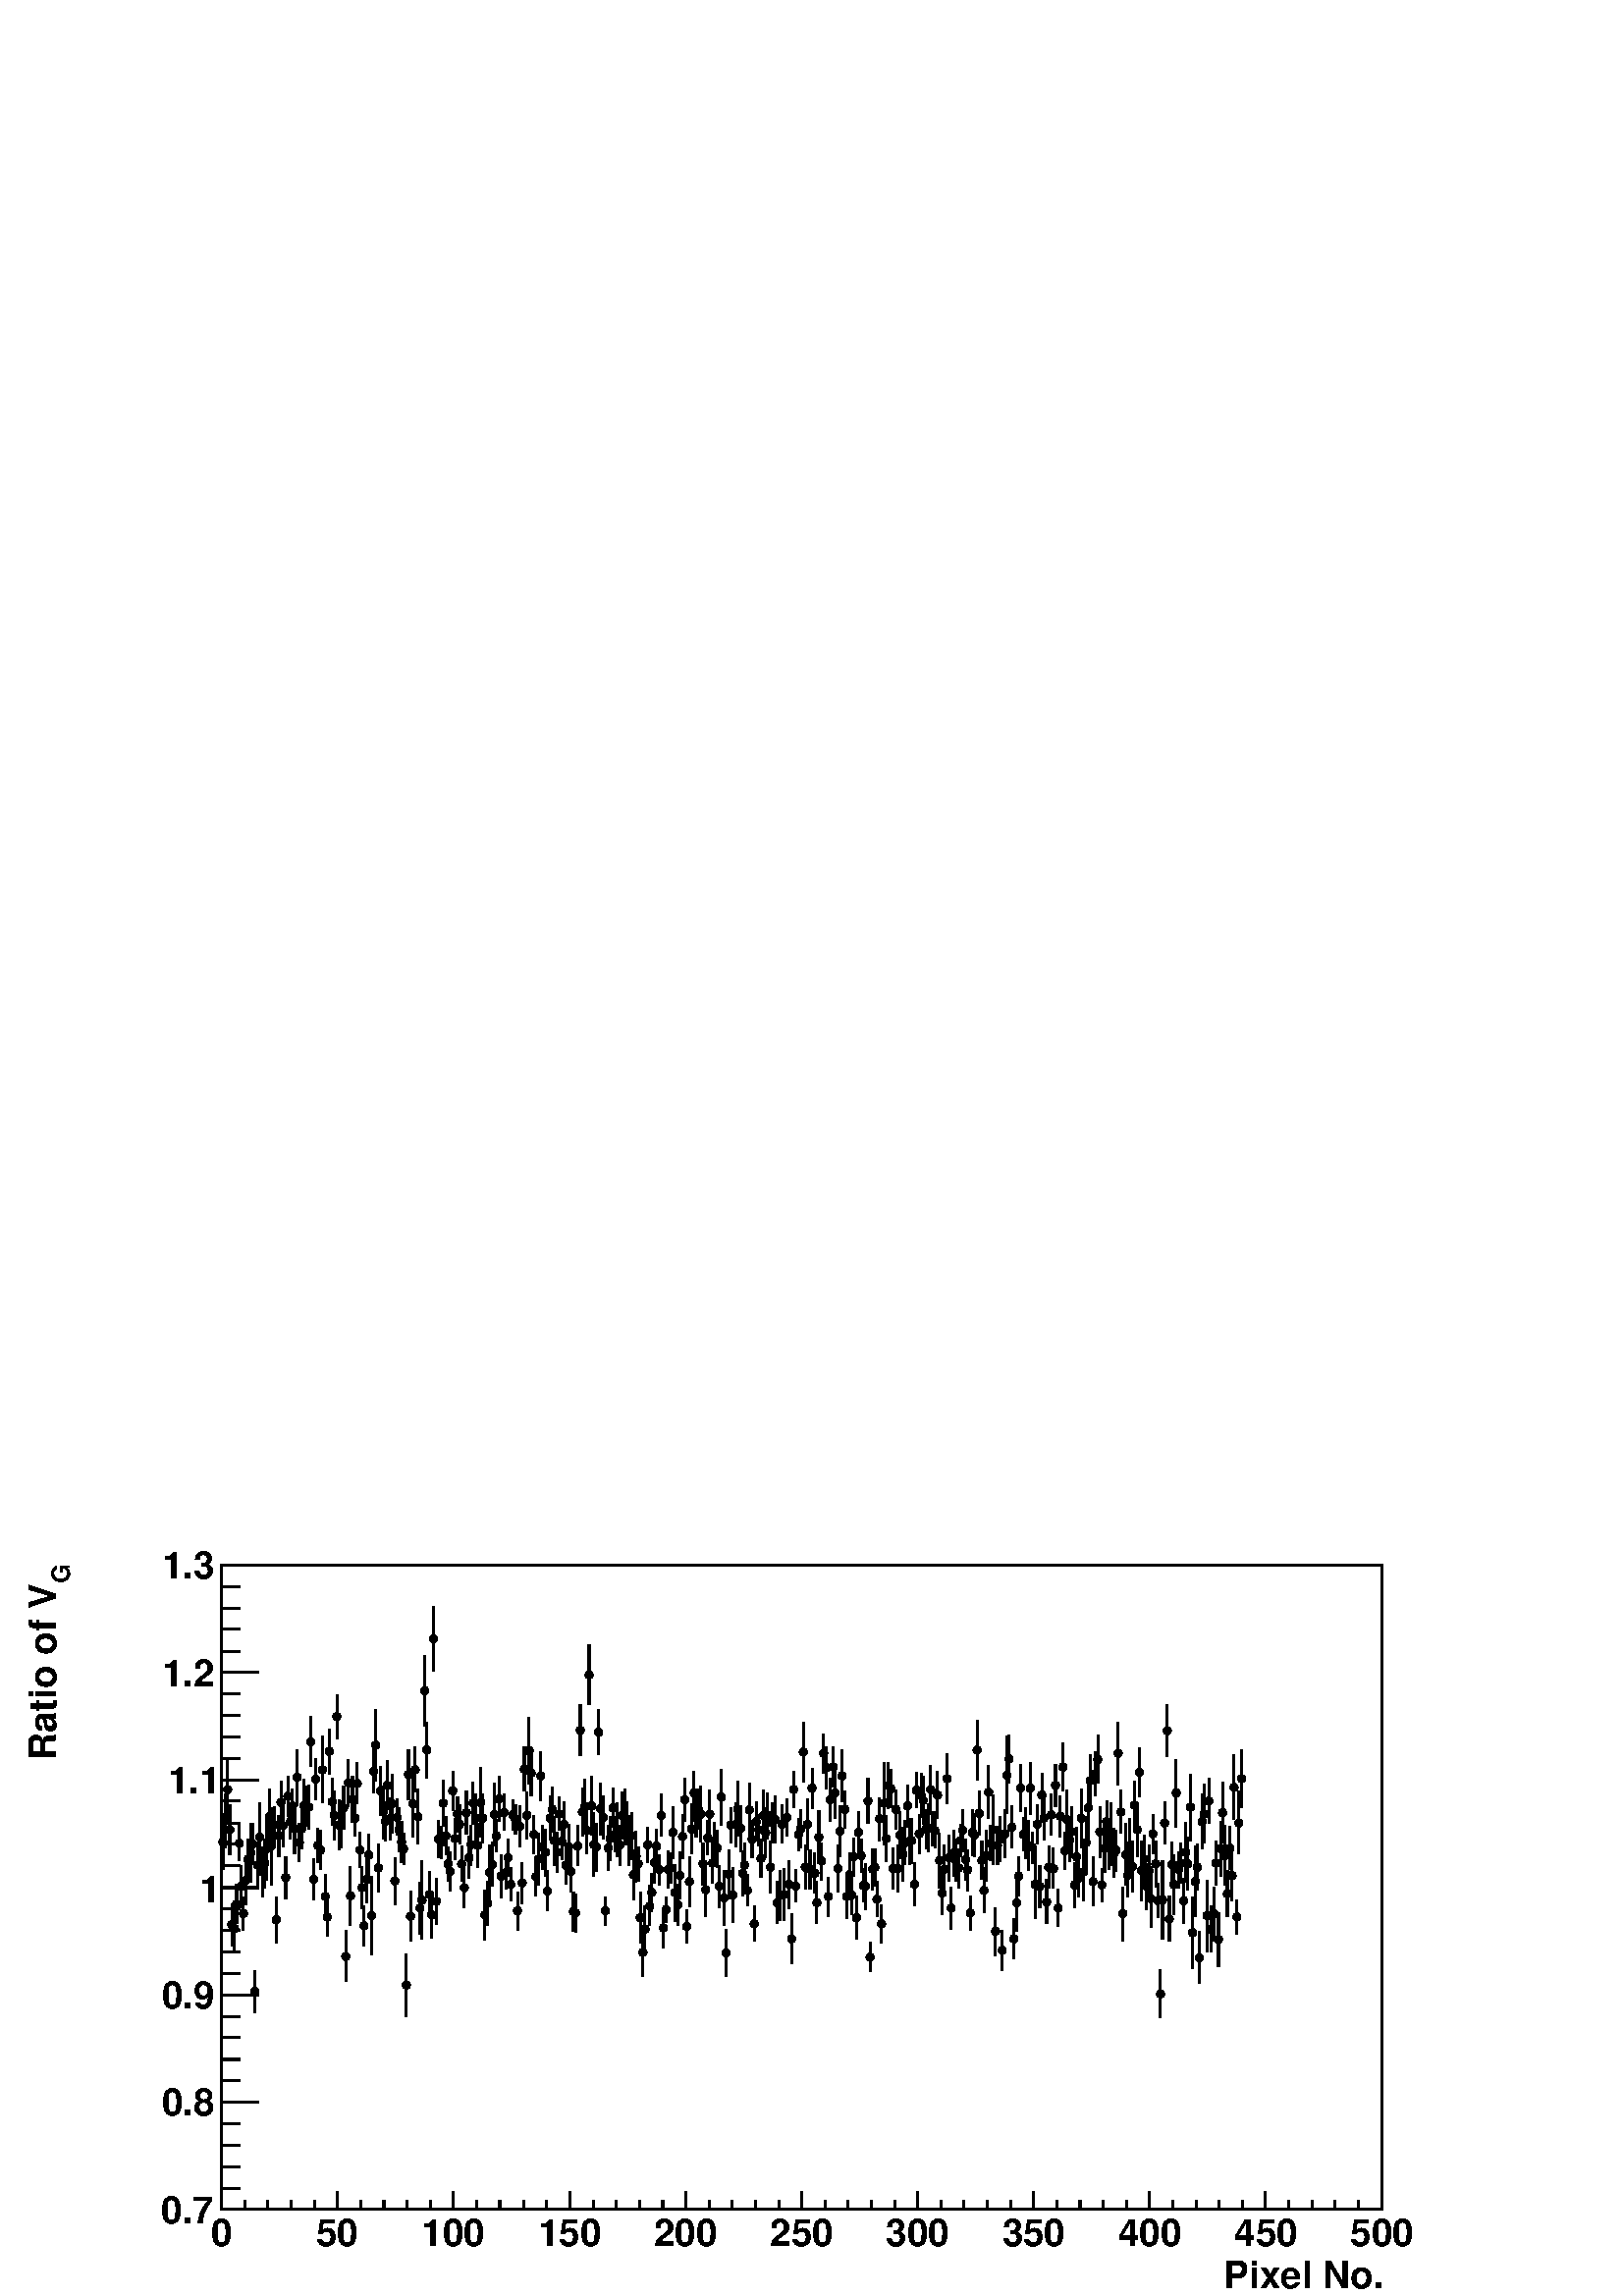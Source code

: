 %!PS-Adobe-2.0 EPSF-2.0
%%BoundingBox:  0 0 567 296
%%EndComments
%%BeginProlog
80 dict begin
/s {stroke} def /l {lineto} def /m {moveto} def /t {translate} def
/r {rotate} def /rl {roll}  def /R {repeat} def
/d {rlineto} def /rm {rmoveto} def /gr {grestore} def /f {eofill} def
/c {setrgbcolor} def /black {0 setgray} def /sd {setdash} def
/cl {closepath} def /sf {scalefont setfont} def /lw {setlinewidth} def
/box {m dup 0 exch d exch 0 d 0 exch neg d cl} def
/NC{systemdict begin initclip end}def/C{NC box clip newpath}def
/bl {box s} def /bf {gsave box gsave f grestore 1 lw [] 0 sd s grestore} def /Y { 0 exch d} def /X { 0 d} def 
/K {{pop pop 0 moveto} exch kshow} bind def
/ita {/ang 15 def gsave [1 0 ang dup sin exch cos div 1 0 0] concat} def 
/mp {newpath /y exch def /x exch def} def
/side {[w .77 mul w .23 mul] .385 w mul sd w 0 l currentpoint t -144 r} def
/mr {mp x y w2 0 360 arc} def /m24 {mr s} def /m20 {mr f} def
/mb {mp x y w2 add m w2 neg 0 d 0 w neg d w 0 d 0 w d cl} def
/mt {mp x y w2 add m w2 neg w neg d w 0 d cl} def
/m21 {mb f} def /m25 {mb s} def /m22 {mt f} def /m26{mt s} def
/m23 {mp x y w2 sub m w2 w d w neg 0 d cl f} def
/m27 {mp x y w2 add m w3 neg w2 neg d w3 w2 neg d w3 w2 d cl s} def
/m28 {mp x w2 sub y w2 sub w3 add m w3 0 d  0 w3 neg d w3 0 d 0 w3 d w3 0 d  0 w3 d w3 neg 0 d 0 w3 d w3 neg 0 d 0 w3 neg d w3 neg 0 d cl s } def
/m29 {mp gsave x w2 sub y w2 add w3 sub m currentpoint t 4 {side} repeat cl fill gr} def
/m30 {mp gsave x w2 sub y w2 add w3 sub m currentpoint t 4 {side} repeat cl s gr} def
/m31 {mp x y w2 sub m 0 w d x w2 sub y m w 0 d x w2 sub y w2 add m w w neg d x w2 sub y w2 sub m w w d s} def
/m32 {mp x y w2 sub m w2 w d w neg 0 d cl s} def
/m33 {mp x y w2 add m w3 neg w2 neg d w3 w2 neg d w3 w2 d cl f} def
/m34 {mp x w2 sub y w2 sub w3 add m w3 0 d  0 w3 neg d w3 0 d 0 w3 d w3 0 d  0 w3 d w3 neg 0 d 0 w3 d w3 neg 0 d 0 w3 neg d w3 neg 0 d cl f } def
/m2 {mp x y w2 sub m 0 w d x w2 sub y m w 0 d s} def
/m5 {mp x w2 sub y w2 sub m w w d x w2 sub y w2 add m w w neg d s} def
/reEncode {exch findfont dup length dict begin {1 index /FID eq  {pop pop} {def} ifelse } forall /Encoding exch def currentdict end dup /FontName get exch definefont pop } def [/Times-Bold /Times-Italic /Times-BoldItalic /Helvetica /Helvetica-Oblique
 /Helvetica-Bold /Helvetica-BoldOblique /Courier /Courier-Oblique /Courier-Bold /Courier-BoldOblique /Times-Roman /AvantGarde-Book /AvantGarde-BookOblique /AvantGarde-Demi /AvantGarde-DemiOblique /Bookman-Demi /Bookman-DemiItalic /Bookman-Light
 /Bookman-LightItalic /Helvetica-Narrow /Helvetica-Narrow-Bold /Helvetica-Narrow-BoldOblique /Helvetica-Narrow-Oblique /NewCenturySchlbk-Roman /NewCenturySchlbk-Bold /NewCenturySchlbk-BoldItalic /NewCenturySchlbk-Italic /Palatino-Bold
 /Palatino-BoldItalic /Palatino-Italic /Palatino-Roman ] {ISOLatin1Encoding reEncode } forall
%%EndProlog
%%BeginSetup
%%EndSetup
newpath  gsave  .25 .25 scale  gsave  0 0 t black[  ] 0 sd 3 lw 1 1 1 c 2268 1182 0 0 bf black 1 1 1 c 1702 945 325 127 bf black 1702 945 325 127 bl 1 1 1 c 1702 945 325 127 bf black 1702 945 325 127 bl 1 1 1 c black 327 625 m 36 Y s 327 672 m 36 Y s
 /w 12 def /w2 {w 2 div} def /w3 {w 3 div} def 327 666 m20 330 658 m 33 Y s 330 703 m 34 Y s 330 697 m20 334 698 m 39 Y s 334 749 m 39 Y s 334 743 m20 337 647 m 31 Y s 337 690 m 31 Y s 337 684 m20 340 514 m 25 Y s 340 551 m 24 Y s 340 545 m20 344 503
 m 30 Y s 344 545 m 30 Y s 344 539 m20 347 547 m 22 Y s 347 581 m 23 Y s 347 575 m20 351 639 m 19 Y s 351 670 m 20 Y s 351 664 m20 354 570 m 25 Y s 354 607 m 25 Y s 354 601 m20 357 537 m 19 Y s 357 567 m 19 Y s 357 561 m20 361 574 m 30 Y s 361 616 m
 30 Y s 361 610 m20 364 609 m 25 Y s 364 646 m 25 Y s 364 640 m20 368 607 m 37 Y s 368 656 m 37 Y s 368 650 m20 371 633 m 24 Y s 371 669 m 24 Y s 371 663 m20 374 416 m 25 Y s 374 453 m 25 Y s 374 447 m20 378 599 m 27 Y s 378 638 m 28 Y s 378 632 m20
 381 621 m 46 Y s 381 679 m 45 Y s 381 673 m20 385 585 m 31 Y s 385 628 m 31 Y s 385 622 m20 388 598 m 31 Y s 388 641 m 30 Y s 388 635 m20 391 610 m 40 Y s 391 662 m 41 Y s 391 656 m20 395 663 m 35 Y s 395 709 m 35 Y s 395 703 m20 398 603 m 51 Y s
 398 666 m 51 Y s 398 660 m20 402 663 m 22 Y s 402 697 m 21 Y s 402 691 m20 405 518 m 28 Y s 405 558 m 28 Y s 405 552 m20 409 645 m 24 Y s 409 681 m 24 Y s 409 675 m20 412 692 m 26 Y s 412 730 m 26 Y s 412 724 m20 415 659 m 25 Y s 415 696 m 25 Y s
 415 690 m20 419 583 m 25 Y s 419 620 m 25 Y s 419 614 m20 422 704 m 24 Y s 422 739 m 24 Y s 422 733 m20 426 671 m 19 Y s 426 702 m 19 Y s 426 696 m20 429 693 m 20 Y s 429 725 m 19 Y s 429 719 m20 432 649 m 30 Y s 432 691 m 31 Y s 432 685 m20 436 719
 m 36 Y s 436 767 m 35 Y s 436 761 m20 439 637 m 22 Y s 439 671 m 22 Y s 439 665 m20 443 656 m 24 Y s 443 692 m 24 Y s 443 686 m20 446 681 m 33 Y s 446 725 m 33 Y s 446 719 m20 449 689 m 24 Y s 449 725 m 23 Y s 449 719 m20 453 684 m 27 Y s 453 723 m
 27 Y s 453 717 m20 456 777 m 30 Y s 456 819 m 31 Y s 456 813 m20 460 581 m 25 Y s 460 617 m 25 Y s 460 611 m20 463 728 m 24 Y s 463 764 m 24 Y s 463 758 m20 466 636 m 19 Y s 466 667 m 19 Y s 466 661 m20 470 625 m 23 Y s 470 660 m 23 Y s 470 654 m20
 473 723 m 43 Y s 473 778 m 43 Y s 473 772 m20 477 554 m 26 Y s 477 592 m 26 Y s 477 586 m20 480 528 m 22 Y s 480 562 m 23 Y s 480 556 m20 483 766 m 27 Y s 483 805 m 27 Y s 483 799 m20 487 690 m 29 Y s 487 731 m 29 Y s 487 725 m20 490 669 m 30 Y s
 490 711 m 30 Y s 490 705 m20 494 817 m 27 Y s 494 855 m 27 Y s 494 850 m20 497 654 m 31 Y s 497 697 m 31 Y s 497 691 m20 500 657 m 29 Y s 500 698 m 29 Y s 500 692 m20 504 684 m 26 Y s 504 722 m 26 Y s 504 716 m20 507 461 m 31 Y s 507 504 m 32 Y s
 507 498 m20 511 718 m 29 Y s 511 759 m 28 Y s 511 753 m20 514 543 m 38 Y s 514 593 m 37 Y s 514 587 m20 517 695 m 28 Y s 517 735 m 28 Y s 517 729 m20 521 675 m 20 Y s 521 707 m 19 Y s 521 701 m20 524 722 m 24 Y s 524 758 m 24 Y s 524 752 m20 528 628
 m 20 Y s 528 660 m 20 Y s 528 654 m20 531 568 m 25 Y s 531 605 m 25 Y s 531 599 m20 534 513 m 24 Y s 534 549 m 24 Y s 534 543 m20 538 576 m 29 Y s 538 617 m 29 Y s 538 611 m20 541 616 m 25 Y s 541 653 m 25 Y s 541 647 m20 545 501 m 51 Y s 545 564 m
 51 Y s 545 558 m20 548 738 m 26 Y s 548 776 m 26 Y s 548 770 m20 551 755 m 47 Y s 551 814 m 47 Y s 551 808 m20 555 593 m 29 Y s 555 634 m 29 Y s 555 628 m20 558 705 m 30 Y s 558 747 m 30 Y s 558 741 m20 562 671 m 33 Y s 562 716 m 32 Y s 562 710 m20
 565 668 m 22 Y s 565 702 m 23 Y s 565 696 m20 568 714 m 29 Y s 568 755 m 30 Y s 568 749 m20 572 669 m 25 Y s 572 706 m 25 Y s 572 700 m20 575 679 m 37 Y s 575 728 m 37 Y s 575 722 m20 579 574 m 29 Y s 579 614 m 29 Y s 579 609 m20 582 676 m 20 Y s
 582 708 m 21 Y s 582 702 m20 585 651 m 27 Y s 585 690 m 26 Y s 585 684 m20 589 636 m 24 Y s 589 672 m 24 Y s 589 666 m20 592 633 m 17 Y s 592 662 m 17 Y s 592 656 m20 596 409 m 41 Y s 596 461 m 41 Y s 596 456 m20 599 728 m 31 Y s 599 771 m 31 Y s
 599 765 m20 602 520 m 31 Y s 602 563 m 31 Y s 602 557 m20 606 673 m 43 Y s 606 728 m 43 Y s 606 722 m20 609 739 m 27 Y s 609 778 m 27 Y s 609 772 m20 613 663 m 34 Y s 613 709 m 35 Y s 613 703 m20 616 531 m 32 Y s 616 575 m 32 Y s 616 569 m20 619 524
 m 51 Y s 619 587 m 51 Y s 619 581 m20 623 836 m 46 Y s 623 894 m 46 Y s 623 888 m20 626 760 m 35 Y s 626 807 m 35 Y s 626 801 m20 630 555 m 28 Y s 630 595 m 28 Y s 630 589 m20 633 525 m 28 Y s 633 565 m 27 Y s 633 559 m20 636 916 m 42 Y s 636 970 m
 41 Y s 636 964 m20 640 545 m 28 Y s 640 585 m 28 Y s 640 579 m20 643 643 m 21 Y s 643 676 m 21 Y s 643 670 m20 647 641 m 18 Y s 647 671 m 18 Y s 647 665 m20 650 689 m 28 Y s 650 729 m 28 Y s 650 723 m20 654 647 m 22 Y s 654 681 m 23 Y s 654 675 m20
 657 609 m 19 Y s 657 640 m 19 Y s 657 634 m20 660 594 m 23 Y s 660 628 m 23 Y s 660 623 m20 664 712 m 23 Y s 664 747 m 23 Y s 664 741 m20 667 640 m 25 Y s 667 677 m 24 Y s 667 671 m20 671 681 m 20 Y s 671 713 m 19 Y s 671 707 m20 674 663 m 23 Y s
 674 698 m 23 Y s 674 692 m20 677 608 m 20 Y s 677 640 m 20 Y s 677 634 m20 681 569 m 24 Y s 681 605 m 25 Y s 681 599 m20 684 677 m 27 Y s 684 715 m 26 Y s 684 709 m20 688 612 m 25 Y s 688 649 m 25 Y s 688 643 m20 691 632 m 24 Y s 691 667 m 24 Y s
 691 662 m20 694 692 m 25 Y s 694 729 m 25 Y s 694 723 m20 698 665 m 30 Y s 698 707 m 30 Y s 698 701 m20 701 629 m 26 Y s 701 667 m 26 Y s 701 661 m20 705 673 m 45 Y s 705 730 m 45 Y s 705 724 m20 708 665 m 30 Y s 708 707 m 30 Y s 708 701 m20 711 522
 m 31 Y s 711 565 m 31 Y s 711 559 m20 715 543 m 27 Y s 715 581 m 27 Y s 715 576 m20 718 581 m 34 Y s 718 627 m 34 Y s 718 621 m20 722 601 m 26 Y s 722 639 m 27 Y s 722 633 m20 725 660 m 40 Y s 725 712 m 40 Y s 725 706 m20 728 652 m 18 Y s 728 681 m
 18 Y s 728 675 m20 732 696 m 27 Y s 732 735 m 27 Y s 732 729 m20 735 584 m 26 Y s 735 622 m 26 Y s 735 616 m20 739 683 m 21 Y s 739 715 m 21 Y s 739 709 m20 742 597 m 18 Y s 742 627 m 19 Y s 742 621 m20 745 616 m 21 Y s 745 649 m 21 Y s 745 643 m20
 749 579 m 19 Y s 749 610 m 18 Y s 749 604 m20 752 683 m 17 Y s 752 712 m 16 Y s 752 706 m20 756 677 m 17 Y s 756 705 m 16 Y s 756 699 m20 759 537 m 22 Y s 759 571 m 21 Y s 759 565 m20 762 659 m 24 Y s 762 695 m 24 Y s 762 689 m20 766 575 m 25 Y s
 766 612 m 24 Y s 766 606 m20 769 741 m 26 Y s 769 779 m 26 Y s 769 773 m20 773 670 m 29 Y s 773 711 m 28 Y s 773 705 m20 776 751 m 43 Y s 776 806 m 43 Y s 776 800 m20 779 733 m 28 Y s 779 773 m 29 Y s 779 767 m20 783 649 m 22 Y s 783 683 m 22 Y s
 783 677 m20 786 587 m 22 Y s 786 621 m 22 Y s 786 615 m20 790 602 m 33 Y s 790 646 m 33 Y s 790 641 m20 793 727 m 30 Y s 793 769 m 29 Y s 793 763 m20 796 626 m 27 Y s 796 665 m 26 Y s 796 659 m20 800 616 m 29 Y s 800 656 m 29 Y s 800 651 m20 803 565
 m 23 Y s 803 600 m 24 Y s 803 594 m20 807 669 m 26 Y s 807 707 m 26 Y s 807 701 m20 810 681 m 27 Y s 810 720 m 26 Y s 810 714 m20 813 632 m 30 Y s 813 674 m 30 Y s 813 668 m20 817 621 m 24 Y s 817 657 m 24 Y s 817 651 m20 820 683 m 19 Y s 820 713 m
 19 Y s 820 707 m20 824 640 m 21 Y s 824 673 m 20 Y s 824 667 m20 827 660 m 26 Y s 827 698 m 27 Y s 827 692 m20 830 604 m 22 Y s 830 638 m 22 Y s 830 632 m20 834 627 m 26 Y s 834 665 m 27 Y s 834 659 m20 837 592 m 25 Y s 837 629 m 25 Y s 837 623 m20
 841 535 m 23 Y s 841 569 m 23 Y s 841 564 m20 844 534 m 22 Y s 844 568 m 21 Y s 844 562 m20 847 631 m 23 Y s 847 666 m 24 Y s 847 660 m20 851 793 m 32 Y s 851 836 m 32 Y s 851 830 m20 854 675 m 29 Y s 854 716 m 29 Y s 854 710 m20 858 679 m 33 Y s
 858 724 m 34 Y s 858 718 m20 861 649 m 28 Y s 861 689 m 28 Y s 861 683 m20 864 867 m 38 Y s 864 917 m 38 Y s 864 911 m20 868 676 m 37 Y s 868 725 m 38 Y s 868 719 m20 871 615 m 41 Y s 871 668 m 41 Y s 871 662 m20 875 623 m 30 Y s 875 665 m 29 Y s
 875 659 m20 878 794 m 27 Y s 878 833 m 27 Y s 878 827 m20 881 676 m 33 Y s 881 721 m 32 Y s 881 715 m20 885 671 m 25 Y s 885 708 m 25 Y s 885 702 m20 888 543 m 16 Y s 888 571 m 15 Y s 888 565 m20 892 624 m 27 Y s 892 662 m 28 Y s 892 657 m20 895 639
 m 26 Y s 895 677 m 26 Y s 895 671 m20 899 688 m 22 Y s 899 722 m 23 Y s 899 716 m20 902 651 m 20 Y s 902 683 m 20 Y s 902 677 m20 905 645 m 33 Y s 905 690 m 33 Y s 905 684 m20 909 632 m 24 Y s 909 668 m 23 Y s 909 662 m20 912 671 m 28 Y s 912 711 m
 29 Y s 912 705 m20 916 662 m 35 Y s 916 709 m 35 Y s 916 703 m20 919 676 m 19 Y s 919 706 m 19 Y s 919 700 m20 922 632 m 30 Y s 922 674 m 30 Y s 922 668 m20 926 640 m 29 Y s 926 680 m 29 Y s 926 675 m20 929 581 m 31 Y s 929 624 m 31 Y s 929 618 m20
 933 607 m 32 Y s 933 651 m 31 Y s 933 645 m20 936 609 m 19 Y s 936 640 m 19 Y s 936 634 m20 939 518 m 31 Y s 939 561 m 31 Y s 939 555 m20 943 468 m 30 Y s 943 510 m 30 Y s 943 504 m20 946 503 m 29 Y s 946 544 m 29 Y s 946 538 m20 950 636 m 20 Y s
 950 667 m 20 Y s 950 662 m20 953 543 m 23 Y s 953 578 m 24 Y s 953 572 m20 956 564 m 22 Y s 956 598 m 22 Y s 956 592 m20 960 606 m 24 Y s 960 642 m 23 Y s 960 636 m20 963 634 m 20 Y s 963 666 m 19 Y s 963 660 m20 967 603 m 17 Y s 967 632 m 16 Y s
 967 626 m20 970 674 m 25 Y s 970 711 m 26 Y s 970 705 m20 973 510 m 24 Y s 973 546 m 24 Y s 973 540 m20 977 548 m 13 Y s 977 573 m 12 Y s 977 567 m20 980 599 m 21 Y s 980 632 m 21 Y s 980 626 m20 984 606 m 16 Y s 984 634 m 16 Y s 984 628 m20 987 642
 m 32 Y s 987 686 m 32 Y s 987 680 m20 990 550 m 36 Y s 990 597 m 36 Y s 990 592 m20 994 543 m 25 Y s 994 580 m 24 Y s 994 574 m20 997 583 m 28 Y s 997 623 m 29 Y s 997 617 m20 1001 642 m 26 Y s 1001 680 m 26 Y s 1001 674 m20 1004 696 m 26 Y s 1004
 733 m 26 Y s 1004 728 m20 1007 518 m 18 Y s 1007 548 m 18 Y s 1007 542 m20 1011 571 m 31 Y s 1011 614 m 31 Y s 1011 608 m20 1014 649 m 30 Y s 1014 691 m 31 Y s 1014 685 m20 1018 706 m 26 Y s 1018 744 m 26 Y s 1018 738 m20 1021 673 m 23 Y s 1021 708
 m 23 Y s 1021 702 m20 1024 684 m 24 Y s 1024 720 m 24 Y s 1024 714 m20 1028 666 m 35 Y s 1028 713 m 35 Y s 1028 707 m20 1031 603 m 25 Y s 1031 640 m 25 Y s 1031 634 m20 1035 557 m 33 Y s 1035 602 m 33 Y s 1035 596 m20 1038 647 m 19 Y s 1038 678 m 19
 Y s 1038 672 m20 1041 672 m 29 Y s 1041 713 m 29 Y s 1041 707 m20 1045 606 m 23 Y s 1045 641 m 23 Y s 1045 635 m20 1048 641 m 21 Y s 1048 674 m 21 Y s 1048 668 m20 1052 629 m 22 Y s 1052 663 m 21 Y s 1052 657 m20 1055 570 m 25 Y s 1055 607 m 25 Y s
 1055 601 m20 1058 690 m 36 Y s 1058 738 m 35 Y s 1058 732 m20 1062 544 m 34 Y s 1062 590 m 34 Y s 1062 584 m20 1065 468 m 29 Y s 1065 509 m 29 Y s 1065 503 m20 1069 583 m 30 Y s 1069 625 m 30 Y s 1069 619 m20 1072 665 m 20 Y s 1072 696 m 20 Y s 1072
 691 m20 1075 548 m 34 Y s 1075 594 m 35 Y s 1075 588 m20 1079 659 m 27 Y s 1079 697 m 27 Y s 1079 692 m20 1082 674 m 34 Y s 1082 720 m 35 Y s 1082 714 m20 1086 652 m 28 Y s 1086 692 m 28 Y s 1086 686 m20 1089 587 m 27 Y s 1089 626 m 27 Y s 1089 620
 m20 1092 600 m 27 Y s 1092 638 m 27 Y s 1092 632 m20 1096 573 m 16 Y s 1096 601 m 17 Y s 1096 595 m20 1099 675 m 32 Y s 1099 719 m 33 Y s 1099 713 m20 1103 643 m 21 Y s 1103 676 m 21 Y s 1103 670 m20 1106 521 m 19 Y s 1106 552 m 20 Y s 1106 546 m20
 1109 667 m 23 Y s 1109 702 m 23 Y s 1109 696 m20 1113 660 m 18 Y s 1113 689 m 18 Y s 1113 684 m20 1116 614 m 22 Y s 1116 648 m 22 Y s 1116 642 m20 1120 667 m 32 Y s 1120 711 m 31 Y s 1120 705 m20 1123 643 m 31 Y s 1123 686 m 31 Y s 1123 680 m20 1126
 671 m 28 Y s 1126 710 m 28 Y s 1126 705 m20 1130 591 m 32 Y s 1130 635 m 33 Y s 1130 629 m20 1133 665 m 23 Y s 1133 700 m 23 Y s 1133 694 m20 1137 664 m 29 Y s 1137 705 m 29 Y s 1137 699 m20 1140 546 m 25 Y s 1140 583 m 26 Y s 1140 577 m20 1144 551
 m 31 Y s 1144 594 m 30 Y s 1144 588 m20 1147 664 m 22 Y s 1147 698 m 23 Y s 1147 692 m20 1150 551 m 32 Y s 1150 595 m 32 Y s 1150 589 m20 1154 675 m 21 Y s 1154 708 m 21 Y s 1154 702 m20 1157 568 m 30 Y s 1157 610 m 29 Y s 1157 604 m20 1161 487 m 31
 Y s 1161 530 m 31 Y s 1161 524 m20 1164 716 m 21 Y s 1164 749 m 21 Y s 1164 743 m20 1167 578 m 17 Y s 1167 607 m 18 Y s 1167 601 m20 1171 653 m 18 Y s 1171 683 m 18 Y s 1171 677 m20 1174 657 m 22 Y s 1174 691 m 22 Y s 1174 685 m20 1178 754 m 38 Y s
 1178 804 m 38 Y s 1178 798 m20 1181 597 m 26 Y s 1181 635 m 27 Y s 1181 629 m20 1184 655 m 31 Y s 1184 698 m 31 Y s 1184 692 m20 1188 597 m 23 Y s 1188 632 m 22 Y s 1188 626 m20 1191 715 m 24 Y s 1191 751 m 23 Y s 1191 745 m20 1195 591 m 23 Y s 1195
 626 m 24 Y s 1195 620 m20 1198 547 m 24 Y s 1198 583 m 25 Y s 1198 577 m20 1201 635 m 32 Y s 1201 679 m 33 Y s 1201 673 m20 1205 610 m 22 Y s 1205 643 m 22 Y s 1205 638 m20 1208 767 m 23 Y s 1208 801 m 23 Y s 1208 796 m20 1212 744 m 25 Y s 1212 781
 m 25 Y s 1212 775 m20 1215 557 m 23 Y s 1215 591 m 23 Y s 1215 586 m20 1218 696 m 26 Y s 1218 734 m 26 Y s 1218 728 m20 1222 747 m 23 Y s 1222 782 m 23 Y s 1222 776 m20 1225 700 m 32 Y s 1225 744 m 33 Y s 1225 738 m20 1229 593 m 28 Y s 1229 633 m 29
 Y s 1229 627 m20 1232 645 m 31 Y s 1232 688 m 31 Y s 1232 682 m20 1235 725 m 32 Y s 1235 769 m 32 Y s 1235 763 m20 1239 686 m 22 Y s 1239 719 m 22 Y s 1239 714 m20 1242 553 m 27 Y s 1242 592 m 27 Y s 1242 586 m20 1246 586 m 26 Y s 1246 624 m 26 Y s
 1246 618 m20 1249 560 m 22 Y s 1249 594 m 22 Y s 1249 588 m20 1252 615 m 23 Y s 1252 650 m 22 Y s 1252 644 m20 1256 523 m 26 Y s 1256 561 m 26 Y s 1256 555 m20 1259 650 m 24 Y s 1259 686 m 25 Y s 1259 680 m20 1263 622 m 18 Y s 1263 652 m 19 Y s 1263
 646 m20 1266 578 m 18 Y s 1266 608 m 19 Y s 1266 602 m20 1269 567 m 28 Y s 1269 607 m 27 Y s 1269 601 m20 1273 694 m 27 Y s 1273 732 m 27 Y s 1273 726 m20 1276 476 m 16 Y s 1276 503 m 16 Y s 1276 497 m20 1280 596 m 24 Y s 1280 632 m 24 Y s 1280 626
 m20 1283 601 m 22 Y s 1283 634 m 22 Y s 1283 629 m20 1286 556 m 20 Y s 1286 588 m 20 Y s 1286 582 m20 1290 668 m 26 Y s 1290 706 m 25 Y s 1290 700 m20 1293 518 m 22 Y s 1293 552 m 22 Y s 1293 546 m20 1297 662 m 55 Y s 1297 729 m 54 Y s 1297 723 m20
 1300 637 m 28 Y s 1300 677 m 28 Y s 1300 671 m20 1303 715 m 28 Y s 1303 755 m 28 Y s 1303 749 m20 1307 716 m 22 Y s 1307 750 m 22 Y s 1307 744 m20 1310 597 m 24 Y s 1310 633 m 25 Y s 1310 627 m20 1314 685 m 23 Y s 1314 720 m 23 Y s 1314 714 m20 1317
 592 m 29 Y s 1317 632 m 30 Y s 1317 627 m20 1320 642 m 28 Y s 1320 682 m 28 Y s 1320 676 m20 1324 608 m 34 Y s 1324 654 m 34 Y s 1324 648 m20 1327 633 m 26 Y s 1327 671 m 26 Y s 1327 665 m20 1331 688 m 25 Y s 1331 725 m 25 Y s 1331 719 m20 1334 633
 m 28 Y s 1334 673 m 27 Y s 1334 667 m20 1337 635 m 27 Y s 1337 674 m 27 Y s 1337 668 m20 1341 572 m 26 Y s 1341 610 m 26 Y s 1341 604 m20 1344 716 m 20 Y s 1344 748 m 20 Y s 1344 742 m20 1348 649 m 23 Y s 1348 684 m 22 Y s 1348 678 m20 1351 702 m 26
 Y s 1351 740 m 27 Y s 1351 734 m20 1354 692 m 29 Y s 1354 733 m 29 Y s 1354 727 m20 1358 656 m 23 Y s 1358 691 m 23 Y s 1358 685 m20 1361 652 m 29 Y s 1361 693 m 29 Y s 1361 687 m20 1365 707 m 30 Y s 1365 748 m 30 Y s 1365 743 m20 1368 660 m 19 Y s
 1368 691 m 19 Y s 1368 685 m20 1371 657 m 20 Y s 1371 689 m 21 Y s 1371 683 m20 1375 701 m 28 Y s 1375 741 m 28 Y s 1375 735 m20 1378 598 m 35 Y s 1378 645 m 34 Y s 1378 639 m20 1382 559 m 26 Y s 1382 596 m 26 Y s 1382 591 m20 1385 589 m 31 Y s 1385
 632 m 30 Y s 1385 626 m20 1389 722 m 31 Y s 1389 765 m 30 Y s 1389 759 m20 1392 609 m 28 Y s 1392 649 m 27 Y s 1392 643 m20 1395 538 m 25 Y s 1395 575 m 25 Y s 1395 569 m20 1399 615 m 29 Y s 1399 656 m 28 Y s 1399 650 m20 1402 609 m 25 Y s 1402 645
 m 25 Y s 1402 639 m20 1406 599 m 23 Y s 1406 633 m 23 Y s 1406 628 m20 1409 644 m 18 Y s 1409 674 m 18 Y s 1409 668 m20 1412 652 m 25 Y s 1412 689 m 25 Y s 1412 683 m20 1416 610 m 24 Y s 1416 646 m 25 Y s 1416 640 m20 1419 594 m 25 Y s 1419 630 m 25
 Y s 1419 625 m20 1423 536 m 20 Y s 1423 567 m 20 Y s 1423 562 m20 1426 646 m 28 Y s 1426 686 m 28 Y s 1426 680 m20 1429 644 m 26 Y s 1429 682 m 26 Y s 1429 676 m20 1433 757 m 38 Y s 1433 807 m 38 Y s 1433 801 m20 1436 676 m 26 Y s 1436 714 m 27 Y s
 1436 708 m20 1440 611 m 22 Y s 1440 645 m 23 Y s 1440 639 m20 1443 563 m 26 Y s 1443 601 m 27 Y s 1443 595 m20 1446 608 m 32 Y s 1446 652 m 32 Y s 1446 646 m20 1450 700 m 33 Y s 1450 745 m 33 Y s 1450 739 m20 1453 638 m 20 Y s 1453 670 m 20 Y s 1453
 664 m20 1457 633 m 45 Y s 1457 690 m 45 Y s 1457 684 m20 1460 499 m 30 Y s 1460 541 m 29 Y s 1460 535 m20 1463 633 m 22 Y s 1463 667 m 22 Y s 1463 661 m20 1467 637 m 27 Y s 1467 676 m 27 Y s 1467 670 m20 1470 477 m 24 Y s 1470 513 m 24 Y s 1470 507
 m20 1474 643 m 29 Y s 1474 684 m 30 Y s 1474 678 m20 1477 708 m 51 Y s 1477 770 m 51 Y s 1477 764 m20 1480 753 m 29 Y s 1480 794 m 29 Y s 1480 788 m20 1484 657 m 25 Y s 1484 694 m 25 Y s 1484 688 m20 1487 495 m 23 Y s 1487 530 m 23 Y s 1487 524 m20
 1491 535 m 36 Y s 1491 583 m 35 Y s 1491 577 m20 1494 587 m 23 Y s 1494 622 m 23 Y s 1494 616 m20 1497 710 m 29 Y s 1497 751 m 29 Y s 1497 745 m20 1501 653 m 18 Y s 1501 683 m 19 Y s 1501 677 m20 1504 642 m 32 Y s 1504 686 m 31 Y s 1504 680 m20 1508
 624 m 31 Y s 1508 667 m 31 Y s 1508 661 m20 1511 706 m 33 Y s 1511 751 m 32 Y s 1511 745 m20 1514 635 m 17 Y s 1514 664 m 17 Y s 1514 658 m20 1518 553 m 45 Y s 1518 610 m 46 Y s 1518 604 m20 1521 663 m 23 Y s 1521 698 m 23 Y s 1521 692 m20 1525 569
 m 26 Y s 1525 607 m 25 Y s 1525 601 m20 1528 702 m 27 Y s 1528 741 m 26 Y s 1528 735 m20 1531 669 m 26 Y s 1531 707 m 25 Y s 1531 701 m20 1535 546 m 27 Y s 1535 584 m 27 Y s 1535 578 m20 1538 598 m 25 Y s 1538 635 m 25 Y s 1538 629 m20 1542 676 m 24
 Y s 1542 712 m 24 Y s 1542 706 m20 1545 598 m 23 Y s 1545 633 m 24 Y s 1545 627 m20 1548 718 m 25 Y s 1548 755 m 25 Y s 1548 749 m20 1552 542 m 22 Y s 1552 575 m 22 Y s 1552 569 m20 1555 673 m 25 Y s 1555 710 m 24 Y s 1555 704 m20 1559 741 m 29 Y s
 1559 782 m 29 Y s 1559 776 m20 1562 626 m 21 Y s 1562 659 m 21 Y s 1562 653 m20 1565 656 m 37 Y s 1565 705 m 37 Y s 1565 699 m20 1569 637 m 27 Y s 1569 675 m 27 Y s 1569 669 m20 1572 643 m 32 Y s 1572 687 m 31 Y s 1572 681 m20 1576 570 m 27 Y s 1576
 609 m 27 Y s 1576 603 m20 1579 601 m 37 Y s 1579 650 m 37 Y s 1579 644 m20 1582 585 m 22 Y s 1582 619 m 21 Y s 1582 613 m20 1586 657 m 38 Y s 1586 707 m 37 Y s 1586 701 m20 1589 580 m 36 Y s 1589 628 m 36 Y s 1589 622 m20 1593 627 m 32 Y s 1593 671
 m 32 Y s 1593 665 m20 1596 671 m 39 Y s 1596 722 m 39 Y s 1596 716 m20 1599 718 m 32 Y s 1599 762 m 32 Y s 1599 756 m20 1603 572 m 30 Y s 1603 614 m 31 Y s 1603 608 m20 1606 734 m 26 Y s 1606 772 m 26 Y s 1606 766 m20 1610 752 m 29 Y s 1610 793 m 30
 Y s 1610 787 m20 1613 643 m 32 Y s 1613 687 m 31 Y s 1613 681 m20 1616 578 m 19 Y s 1616 608 m 19 Y s 1616 603 m20 1620 621 m 30 Y s 1620 663 m 30 Y s 1620 657 m20 1623 667 m 23 Y s 1623 702 m 24 Y s 1623 696 m20 1627 625 m 30 Y s 1627 667 m 29 Y s
 1627 661 m20 1630 631 m 40 Y s 1630 683 m 40 Y s 1630 677 m20 1634 614 m 30 Y s 1634 656 m 30 Y s 1634 650 m20 1637 623 m 25 Y s 1637 660 m 24 Y s 1637 654 m20 1640 750 m 40 Y s 1640 802 m 39 Y s 1640 796 m20 1644 679 m 26 Y s 1644 716 m 26 Y s 1644
 710 m20 1647 521 m 34 Y s 1647 566 m 34 Y s 1647 561 m20 1651 602 m 39 Y s 1651 653 m 40 Y s 1651 647 m20 1654 585 m 26 Y s 1654 623 m 26 Y s 1654 617 m20 1657 618 m 36 Y s 1657 665 m 36 Y s 1657 660 m20 1661 593 m 31 Y s 1661 636 m 31 Y s 1661 630
 m20 1664 685 m 29 Y s 1664 726 m 29 Y s 1664 720 m20 1668 644 m 34 Y s 1668 690 m 34 Y s 1668 684 m20 1671 732 m 30 Y s 1671 774 m 30 Y s 1671 768 m20 1674 580 m 38 Y s 1674 630 m 37 Y s 1674 624 m20 1678 607 m 29 Y s 1678 647 m 29 Y s 1678 641 m20
 1681 567 m 28 Y s 1681 607 m 28 Y s 1681 601 m20 1685 587 m 32 Y s 1685 630 m 32 Y s 1685 624 m20 1688 541 m 36 Y s 1688 589 m 36 Y s 1688 583 m20 1691 649 m 23 Y s 1691 684 m 23 Y s 1691 678 m20 1695 600 m 28 Y s 1695 639 m 28 Y s 1695 634 m20 1698
 555 m 19 Y s 1698 586 m 19 Y s 1698 580 m20 1702 408 m 29 Y s 1702 449 m 30 Y s 1702 443 m20 1705 524 m 51 Y s 1705 587 m 51 Y s 1705 581 m20 1708 663 m 25 Y s 1708 700 m 25 Y s 1708 694 m20 1712 791 m 32 Y s 1712 835 m 32 Y s 1712 829 m20 1715 520
 m 28 Y s 1715 559 m 28 Y s 1715 553 m20 1719 599 m 28 Y s 1719 639 m 27 Y s 1719 633 m20 1722 560 m 38 Y s 1722 610 m 38 Y s 1722 604 m20 1725 688 m 44 Y s 1725 744 m 43 Y s 1725 738 m20 1729 599 m 21 Y s 1729 632 m 20 Y s 1729 626 m20 1732 606 m 23
 Y s 1732 641 m 23 Y s 1732 635 m20 1736 546 m 28 Y s 1736 585 m 28 Y s 1736 580 m20 1739 607 m 38 Y s 1739 657 m 38 Y s 1739 651 m20 1742 595 m 33 Y s 1742 640 m 33 Y s 1742 634 m20 1746 667 m 44 Y s 1746 722 m 44 Y s 1746 717 m20 1749 480 m 47 Y s
 1749 539 m 47 Y s 1749 533 m20 1753 556 m 46 Y s 1753 614 m 46 Y s 1753 608 m20 1756 595 m 28 Y s 1756 635 m 28 Y s 1756 629 m20 1759 458 m 32 Y s 1759 502 m 33 Y s 1759 496 m20 1763 656 m 34 Y s 1763 702 m 34 Y s 1763 696 m20 1766 664 m 38 Y s 1766
 713 m 38 Y s 1766 707 m20 1770 505 m 47 Y s 1770 564 m 46 Y s 1770 558 m20 1773 693 m 27 Y s 1773 732 m 27 Y s 1773 726 m20 1776 504 m 28 Y s 1776 544 m 28 Y s 1776 538 m20 1780 521 m 34 Y s 1780 567 m 33 Y s 1780 561 m20 1783 603 m 26 Y s 1783 641
 m 26 Y s 1783 635 m20 1787 483 m 34 Y s 1787 529 m 34 Y s 1787 523 m20 1790 615 m 35 Y s 1790 661 m 35 Y s 1790 656 m20 1793 665 m 38 Y s 1793 715 m 39 Y s 1793 709 m20 1797 602 m 38 Y s 1797 652 m 38 Y s 1797 646 m20 1800 557 m 27 Y s 1800 596 m 28
 Y s 1800 590 m20 1804 625 m 26 Y s 1804 663 m 26 Y s 1804 657 m20 1807 580 m 31 Y s 1807 623 m 31 Y s 1807 617 m20 1810 699 m 41 Y s 1810 752 m 42 Y s 1810 746 m20 1814 530 m 20 Y s 1814 561 m 20 Y s 1814 556 m20 1817 648 m 41 Y s 1817 700 m 41 Y s
 1817 694 m20 1821 716 m 37 Y s 1821 765 m 37 Y s 1821 759 m20 325 127 m 1702 X s
 gsave  2268 1182 0 0 C 1794.78 11.823 t 0 r /Helvetica-Bold findfont 55.57 sf 0 0 m (Pixel No.) show NC gr  325 153 m -26 Y s 359 140 m -13 Y s 393 140 m -13 Y s 427 140 m -13 Y s 461 140 m -13 Y s 495 153 m -26 Y s 529 140 m -13 Y s 563 140 m
 -13 Y s 597 140 m -13 Y s 631 140 m -13 Y s 665 153 m -26 Y s 699 140 m -13 Y s 733 140 m -13 Y s 768 140 m -13 Y s 802 140 m -13 Y s 836 153 m -26 Y s 870 140 m -13 Y s 904 140 m -13 Y s 938 140 m -13 Y s 972 140 m -13 Y s 1006 153 m -26 Y s 1040
 140 m -13 Y s 1074 140 m -13 Y s 1108 140 m -13 Y s 1142 140 m -13 Y s 1176 153 m -26 Y s 1210 140 m -13 Y s 1244 140 m -13 Y s 1278 140 m -13 Y s 1312 140 m -13 Y s 1346 153 m -26 Y s 1380 140 m -13 Y s 1414 140 m -13 Y s 1448 140 m -13 Y s 1482
 140 m -13 Y s 1516 153 m -26 Y s 1550 140 m -13 Y s 1584 140 m -13 Y s 1618 140 m -13 Y s 1652 140 m -13 Y s 1686 153 m -26 Y s 1720 140 m -13 Y s 1754 140 m -13 Y s 1788 140 m -13 Y s 1822 140 m -13 Y s 1856 153 m -26 Y s 1890 140 m -13 Y s 1924
 140 m -13 Y s 1958 140 m -13 Y s 1992 140 m -13 Y s 2027 153 m -26 Y s
 gsave  2268 1182 0 0 C 309.771 73.305 t 0 r /Helvetica-Bold findfont 55.57 sf 0 0 m (0) show NC gr 
 gsave  2268 1182 0 0 C 463.475 73.305 t 0 r /Helvetica-Bold findfont 55.57 sf 0 0 m (50) show NC gr 
 gsave  2268 1182 0 0 C 618.361 73.305 t 0 r /Helvetica-Bold findfont 55.57 sf 0 0 m (100) show NC gr 
 gsave  2268 1182 0 0 C 788.617 73.305 t 0 r /Helvetica-Bold findfont 55.57 sf 0 0 m (150) show NC gr 
 gsave  2268 1182 0 0 C 958.873 73.305 t 0 r /Helvetica-Bold findfont 55.57 sf 0 0 m (200) show NC gr 
 gsave  2268 1182 0 0 C 1129.13 73.305 t 0 r /Helvetica-Bold findfont 55.57 sf 0 0 m (250) show NC gr 
 gsave  2268 1182 0 0 C 1299.39 73.305 t 0 r /Helvetica-Bold findfont 55.57 sf 0 0 m (300) show NC gr 
 gsave  2268 1182 0 0 C 1469.64 73.305 t 0 r /Helvetica-Bold findfont 55.57 sf 0 0 m (350) show NC gr 
 gsave  2268 1182 0 0 C 1639.9 73.305 t 0 r /Helvetica-Bold findfont 55.57 sf 0 0 m (400) show NC gr 
 gsave  2268 1182 0 0 C 1810.15 73.305 t 0 r /Helvetica-Bold findfont 55.57 sf 0 0 m (450) show NC gr 
 gsave  2268 1182 0 0 C 1980.41 73.305 t 0 r /Helvetica-Bold findfont 55.57 sf 0 0 m (500) show NC gr  325 127 m 945 Y s
 gsave  2268 1182 0 0 C 101.681 1045.18 t 90 r /Helvetica-Bold findfont 36.652 sf 0 0 m (G) show NC gr 
 gsave  2268 1182 0 0 C 81.581 786.252 t 90 r /Helvetica-Bold findfont 55.57 sf 0 0 m (Ratio of V) show NC gr  380 127 m -55 X s 352 158 m -27 X s 352 190 m -27 X s 352 221 m -27 X s 352 253 m -27 X s 380 284 m -55 X s 352 316 m -27 X s 352 347 m
 -27 X s 352 379 m -27 X s 352 410 m -27 X s 380 442 m -55 X s 352 473 m -27 X s 352 505 m -27 X s 352 536 m -27 X s 352 568 m -27 X s 380 599 m -55 X s 352 631 m -27 X s 352 663 m -27 X s 352 694 m -27 X s 352 726 m -27 X s 380 757 m -55 X s 352 789
 m -27 X s 352 820 m -27 X s 352 852 m -27 X s 352 883 m -27 X s 380 915 m -55 X s 352 946 m -27 X s 352 978 m -27 X s 352 1009 m -27 X s 352 1041 m -27 X s 380 1072 m -55 X s 380 127 m -55 X s
 gsave  2268 1182 0 0 C 236.467 106.41 t 0 r /Helvetica-Bold findfont 55.57 sf 0 0 m (0.7) show NC gr 
 gsave  2268 1182 0 0 C 237.649 264.843 t 0 r /Helvetica-Bold findfont 55.57 sf 0 0 m (0.8) show NC gr 
 gsave  2268 1182 0 0 C 237.649 422.093 t 0 r /Helvetica-Bold findfont 55.57 sf 0 0 m (0.9) show NC gr 
 gsave  2268 1182 0 0 C 292.036 578.161 t 0 r /Helvetica-Bold findfont 55.57 sf 0 0 m (1) show NC gr 
 gsave  2268 1182 0 0 C 245.925 736.594 t 0 r /Helvetica-Bold findfont 55.57 sf 0 0 m (1.1) show NC gr 
 gsave  2268 1182 0 0 C 237.649 893.844 t 0 r /Helvetica-Bold findfont 55.57 sf 0 0 m (1.2) show NC gr 
 gsave  2268 1182 0 0 C 237.649 1052.28 t 0 r /Helvetica-Bold findfont 55.57 sf 0 0 m (1.3) show NC gr 
 gr  gr showpage
end
%%EOF
